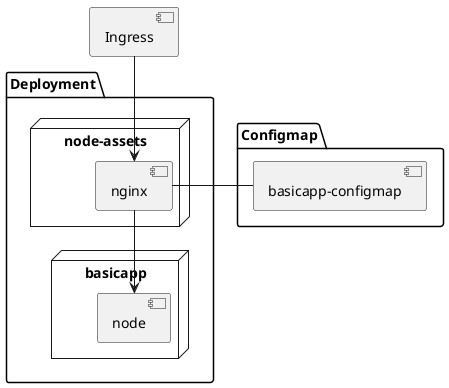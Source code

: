 @startuml

package "Deployment" {
  node "node-assets" {
    [nginx]
  }

  node "basicapp" {
    [node]
  }

}

package "Configmap" {
  [basicapp-configmap]
}

[Ingress] --> [nginx]
[nginx] --> [node]
[nginx] - [basicapp-configmap]

@enduml
